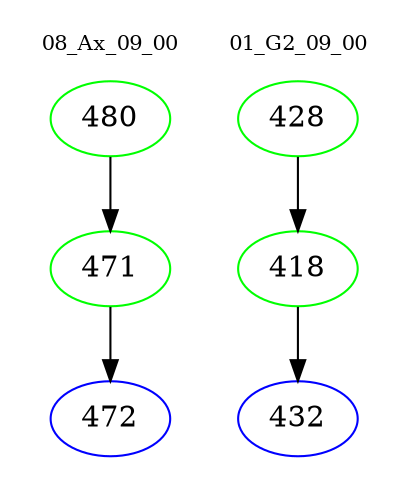 digraph{
subgraph cluster_0 {
color = white
label = "08_Ax_09_00";
fontsize=10;
T0_480 [label="480", color="green"]
T0_480 -> T0_471 [color="black"]
T0_471 [label="471", color="green"]
T0_471 -> T0_472 [color="black"]
T0_472 [label="472", color="blue"]
}
subgraph cluster_1 {
color = white
label = "01_G2_09_00";
fontsize=10;
T1_428 [label="428", color="green"]
T1_428 -> T1_418 [color="black"]
T1_418 [label="418", color="green"]
T1_418 -> T1_432 [color="black"]
T1_432 [label="432", color="blue"]
}
}
